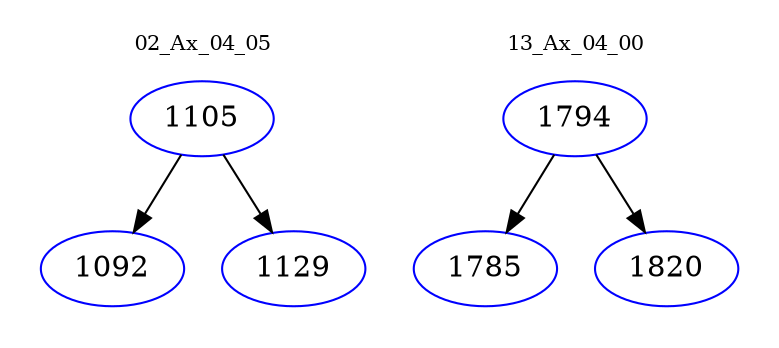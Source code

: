 digraph{
subgraph cluster_0 {
color = white
label = "02_Ax_04_05";
fontsize=10;
T0_1105 [label="1105", color="blue"]
T0_1105 -> T0_1092 [color="black"]
T0_1092 [label="1092", color="blue"]
T0_1105 -> T0_1129 [color="black"]
T0_1129 [label="1129", color="blue"]
}
subgraph cluster_1 {
color = white
label = "13_Ax_04_00";
fontsize=10;
T1_1794 [label="1794", color="blue"]
T1_1794 -> T1_1785 [color="black"]
T1_1785 [label="1785", color="blue"]
T1_1794 -> T1_1820 [color="black"]
T1_1820 [label="1820", color="blue"]
}
}
